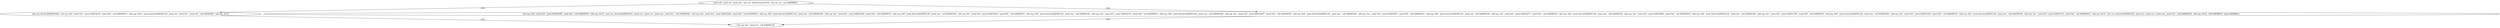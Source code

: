 digraph "func" {
"134517984" [label = "'push edi', 'push esi', 'push eax', 'mov esi, dword [esp+0x10]', 'test esi, esi', 'jne 0x8049681', " ]
"134518401" [label = "'mov edi, dword [0x80561b8]', 'sub esp, 0x4', 'push 0x5', 'push 0x8052b78', 'push 0x0', 'call 0x8049010', 'add esp, 0x10', 'push dword [0x8056210]', 'push eax', 'push 0x1', 'push edi', 'call 0x80492f0', 'add esp, 0x10', " ]
"134517999" [label = "'sub esp, 0x4', 'push 0x5', 'push 0x8052b9f', 'push 0x0', 'call 0x8049010', 'add esp, 0x10', 'mov ecx, dword [0x8056210]', 'push ecx', 'push ecx', 'push eax', 'push 0x1', 'call 0x8049240', 'add esp, 0xc', 'push 0x5', 'push 0x8052bf4', 'push 0x0', 'call 0x8049010', 'add esp, 0x8', 'push dword [0x80561c4]', 'push eax', 'call 0x8049140', 'add esp, 0xc', 'push 0x5', 'push 0x8052c60', 'push 0x0', 'call 0x8049010', 'add esp, 0x8', 'push dword [0x80561c4]', 'push eax', 'call 0x8049140', 'add esp, 0xc', 'push 0x5', 'push 0x8052d29', 'push 0x0', 'call 0x8049010', 'add esp, 0x8', 'push dword [0x80561c4]', 'push eax', 'call 0x8049140', 'add esp, 0xc', 'push 0x5', 'push 0x8052e10', 'push 0x0', 'call 0x8049010', 'add esp, 0x8', 'push dword [0x80561c4]', 'push eax', 'call 0x8049140', 'add esp, 0xc', 'push 0x5', 'push 0x8052e87', 'push 0x0', 'call 0x8049010', 'add esp, 0x8', 'push dword [0x80561c4]', 'push eax', 'call 0x8049140', 'add esp, 0xc', 'push 0x5', 'push 0x8052f07', 'push 0x0', 'call 0x8049010', 'add esp, 0x8', 'push dword [0x80561c4]', 'push eax', 'call 0x8049140', 'add esp, 0xc', 'push 0x5', 'push 0x8052f71', 'push 0x0', 'call 0x8049010', 'add esp, 0x8', 'push dword [0x80561c4]', 'push eax', 'call 0x8049140', 'add esp, 0xc', 'push 0x5', 'push 0x8052fb8', 'push 0x0', 'call 0x8049010', 'add esp, 0x8', 'push dword [0x80561c4]', 'push eax', 'call 0x8049140', 'add esp, 0xc', 'push 0x5', 'push 0x8053189', 'push 0x0', 'call 0x8049010', 'add esp, 0x8', 'push dword [0x80561c4]', 'push eax', 'call 0x8049140', 'add esp, 0xc', 'push 0x5', 'push 0x80531b9', 'push 0x0', 'call 0x8049010', 'add esp, 0x8', 'push dword [0x80561c4]', 'push eax', 'call 0x8049140', 'add esp, 0xc', 'push 0x5', 'push 0x80531f2', 'push 0x0', 'call 0x8049010', 'add esp, 0x10', 'mov ecx, dword [0x8056210]', 'push ecx', 'push ecx', 'push eax', 'push 0x1', 'call 0x8049240', 'add esp, 0x10', 'call 0x80496c0', 'jmp 0x80496ad', " ]
"134518445" [label = "'sub esp, 0xc', 'push esi', 'call 0x8049130', " ]
"134517984" -> "134518401" [ label = "CFG" ]
"134517984" -> "134517999" [ label = "CFG" ]
"134518401" -> "134518445" [ label = "CFG" ]
"134517999" -> "134518445" [ label = "CFG" ]
}
